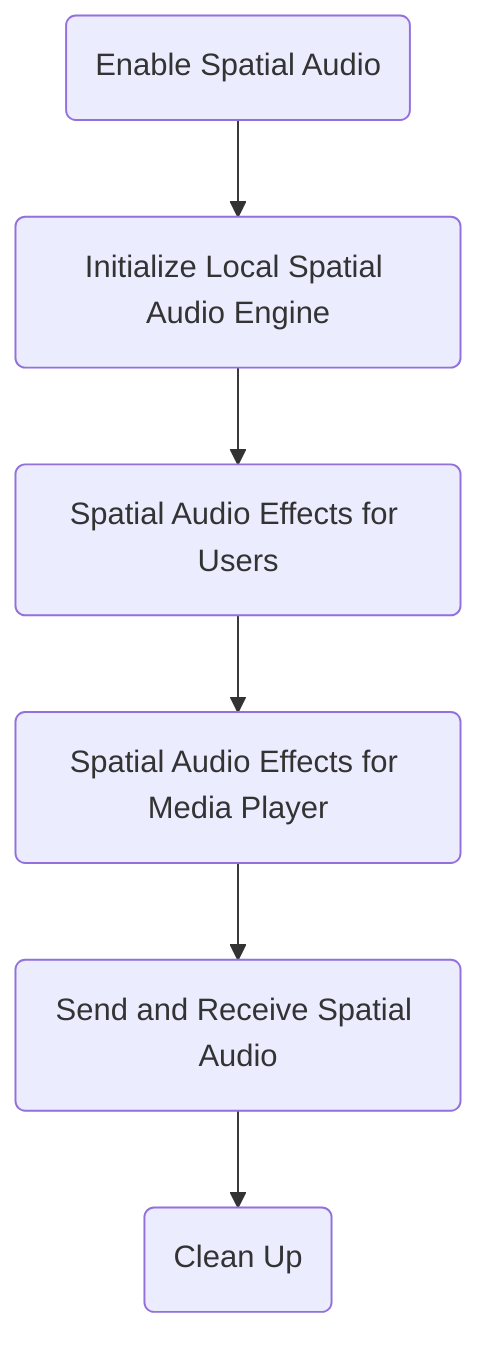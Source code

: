 flowchart TD
    A(Enable Spatial Audio) --> B(Initialize Local Spatial Audio Engine)
    B --> C(Spatial Audio Effects for Users)
    C --> D(Spatial Audio Effects for Media Player)
    D --> E(Send and Receive Spatial Audio)
    E --> F(Clean Up)